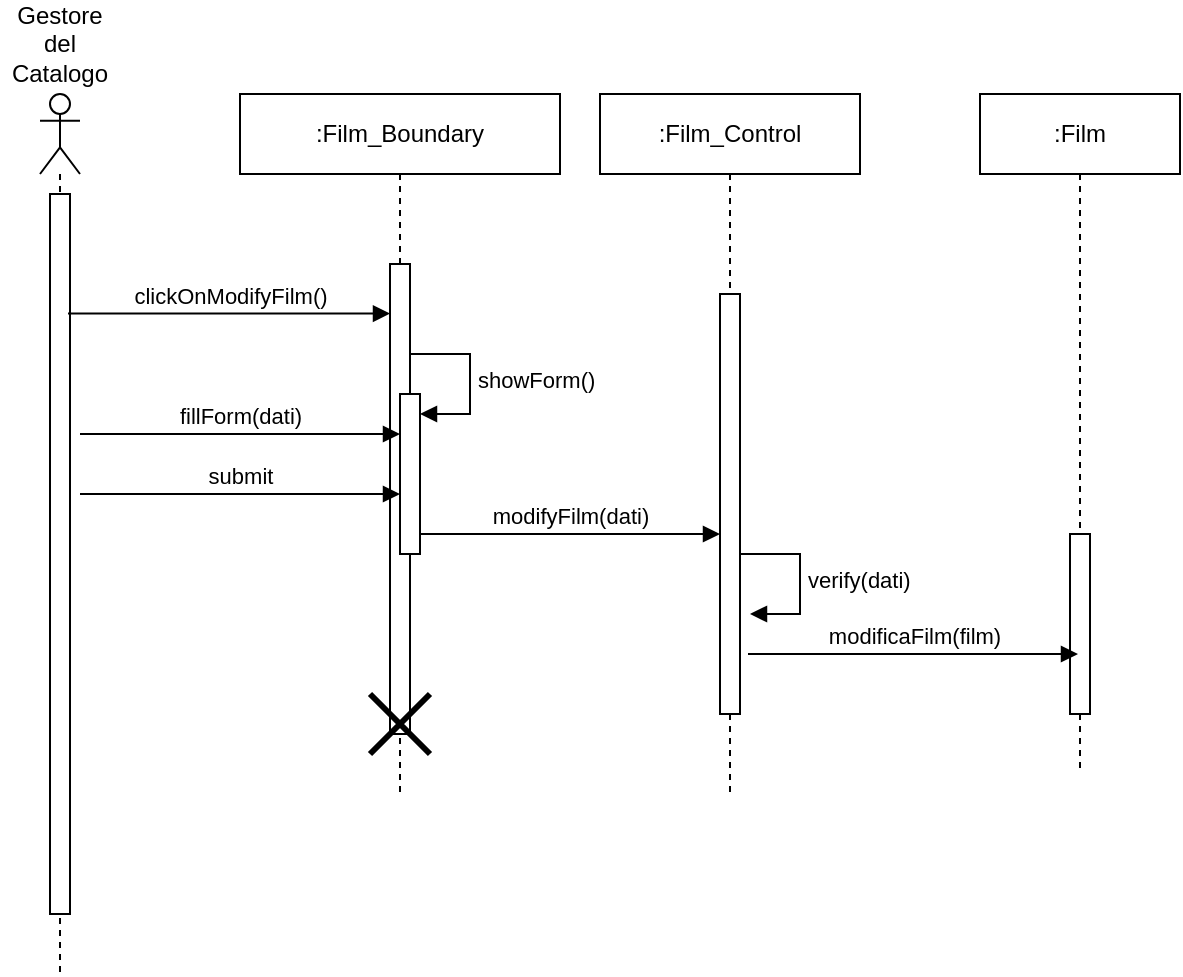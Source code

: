 <mxfile version="26.0.3">
  <diagram name="Page-1" id="zOEEpCLVx3BSE4MT3N1Z">
    <mxGraphModel dx="1129" dy="893" grid="1" gridSize="10" guides="1" tooltips="1" connect="1" arrows="1" fold="1" page="1" pageScale="1" pageWidth="827" pageHeight="1169" math="0" shadow="0">
      <root>
        <mxCell id="0" />
        <mxCell id="1" parent="0" />
        <mxCell id="m88zG1PSdtv8Twhl0nPQ-1" value="" style="shape=umlLifeline;perimeter=lifelinePerimeter;whiteSpace=wrap;html=1;container=1;dropTarget=0;collapsible=0;recursiveResize=0;outlineConnect=0;portConstraint=eastwest;newEdgeStyle={&quot;curved&quot;:0,&quot;rounded&quot;:0};participant=umlActor;" vertex="1" parent="1">
          <mxGeometry x="60" y="180" width="20" height="440" as="geometry" />
        </mxCell>
        <mxCell id="m88zG1PSdtv8Twhl0nPQ-2" value="" style="html=1;points=[[0,0,0,0,5],[0,1,0,0,-5],[1,0,0,0,5],[1,1,0,0,-5]];perimeter=orthogonalPerimeter;outlineConnect=0;targetShapes=umlLifeline;portConstraint=eastwest;newEdgeStyle={&quot;curved&quot;:0,&quot;rounded&quot;:0};" vertex="1" parent="m88zG1PSdtv8Twhl0nPQ-1">
          <mxGeometry x="5" y="50" width="10" height="360" as="geometry" />
        </mxCell>
        <mxCell id="m88zG1PSdtv8Twhl0nPQ-3" value="Gestore del Catalogo" style="text;html=1;align=center;verticalAlign=middle;whiteSpace=wrap;rounded=0;" vertex="1" parent="1">
          <mxGeometry x="40" y="140" width="60" height="30" as="geometry" />
        </mxCell>
        <mxCell id="m88zG1PSdtv8Twhl0nPQ-4" value="clickOnModifyFilm()" style="html=1;verticalAlign=bottom;endArrow=block;curved=0;rounded=0;exitX=0.8;exitY=0.166;exitDx=0;exitDy=0;exitPerimeter=0;" edge="1" parent="1" target="m88zG1PSdtv8Twhl0nPQ-6">
          <mxGeometry width="80" relative="1" as="geometry">
            <mxPoint x="74" y="289.76" as="sourcePoint" />
            <mxPoint x="230" y="290" as="targetPoint" />
          </mxGeometry>
        </mxCell>
        <mxCell id="m88zG1PSdtv8Twhl0nPQ-5" value=":Film_Boundary" style="shape=umlLifeline;perimeter=lifelinePerimeter;whiteSpace=wrap;html=1;container=1;dropTarget=0;collapsible=0;recursiveResize=0;outlineConnect=0;portConstraint=eastwest;newEdgeStyle={&quot;curved&quot;:0,&quot;rounded&quot;:0};" vertex="1" parent="1">
          <mxGeometry x="160" y="180" width="160" height="350" as="geometry" />
        </mxCell>
        <mxCell id="m88zG1PSdtv8Twhl0nPQ-6" value="" style="html=1;points=[[0,0,0,0,5],[0,1,0,0,-5],[1,0,0,0,5],[1,1,0,0,-5]];perimeter=orthogonalPerimeter;outlineConnect=0;targetShapes=umlLifeline;portConstraint=eastwest;newEdgeStyle={&quot;curved&quot;:0,&quot;rounded&quot;:0};" vertex="1" parent="m88zG1PSdtv8Twhl0nPQ-5">
          <mxGeometry x="75" y="85" width="10" height="235" as="geometry" />
        </mxCell>
        <mxCell id="m88zG1PSdtv8Twhl0nPQ-27" value="" style="html=1;points=[[0,0,0,0,5],[0,1,0,0,-5],[1,0,0,0,5],[1,1,0,0,-5]];perimeter=orthogonalPerimeter;outlineConnect=0;targetShapes=umlLifeline;portConstraint=eastwest;newEdgeStyle={&quot;curved&quot;:0,&quot;rounded&quot;:0};" vertex="1" parent="m88zG1PSdtv8Twhl0nPQ-5">
          <mxGeometry x="80" y="150" width="10" height="80" as="geometry" />
        </mxCell>
        <mxCell id="m88zG1PSdtv8Twhl0nPQ-28" value="showForm()" style="html=1;align=left;spacingLeft=2;endArrow=block;rounded=0;edgeStyle=orthogonalEdgeStyle;curved=0;rounded=0;" edge="1" target="m88zG1PSdtv8Twhl0nPQ-27" parent="m88zG1PSdtv8Twhl0nPQ-5">
          <mxGeometry relative="1" as="geometry">
            <mxPoint x="85" y="130" as="sourcePoint" />
            <Array as="points">
              <mxPoint x="115" y="160" />
            </Array>
          </mxGeometry>
        </mxCell>
        <mxCell id="m88zG1PSdtv8Twhl0nPQ-9" value=":Film_Control" style="shape=umlLifeline;perimeter=lifelinePerimeter;whiteSpace=wrap;html=1;container=1;dropTarget=0;collapsible=0;recursiveResize=0;outlineConnect=0;portConstraint=eastwest;newEdgeStyle={&quot;curved&quot;:0,&quot;rounded&quot;:0};" vertex="1" parent="1">
          <mxGeometry x="340" y="180" width="130" height="350" as="geometry" />
        </mxCell>
        <mxCell id="m88zG1PSdtv8Twhl0nPQ-10" value="" style="html=1;points=[[0,0,0,0,5],[0,1,0,0,-5],[1,0,0,0,5],[1,1,0,0,-5]];perimeter=orthogonalPerimeter;outlineConnect=0;targetShapes=umlLifeline;portConstraint=eastwest;newEdgeStyle={&quot;curved&quot;:0,&quot;rounded&quot;:0};" vertex="1" parent="m88zG1PSdtv8Twhl0nPQ-9">
          <mxGeometry x="60" y="100" width="10" height="210" as="geometry" />
        </mxCell>
        <mxCell id="m88zG1PSdtv8Twhl0nPQ-35" value="verify(dati)" style="html=1;align=left;spacingLeft=2;endArrow=block;rounded=0;edgeStyle=orthogonalEdgeStyle;curved=0;rounded=0;" edge="1" parent="m88zG1PSdtv8Twhl0nPQ-9">
          <mxGeometry relative="1" as="geometry">
            <mxPoint x="70" y="230" as="sourcePoint" />
            <Array as="points">
              <mxPoint x="100" y="260" />
            </Array>
            <mxPoint x="75" y="260" as="targetPoint" />
          </mxGeometry>
        </mxCell>
        <mxCell id="m88zG1PSdtv8Twhl0nPQ-12" value=":Film" style="shape=umlLifeline;perimeter=lifelinePerimeter;whiteSpace=wrap;html=1;container=1;dropTarget=0;collapsible=0;recursiveResize=0;outlineConnect=0;portConstraint=eastwest;newEdgeStyle={&quot;curved&quot;:0,&quot;rounded&quot;:0};" vertex="1" parent="1">
          <mxGeometry x="530" y="180" width="100" height="340" as="geometry" />
        </mxCell>
        <mxCell id="m88zG1PSdtv8Twhl0nPQ-13" value="" style="html=1;points=[[0,0,0,0,5],[0,1,0,0,-5],[1,0,0,0,5],[1,1,0,0,-5]];perimeter=orthogonalPerimeter;outlineConnect=0;targetShapes=umlLifeline;portConstraint=eastwest;newEdgeStyle={&quot;curved&quot;:0,&quot;rounded&quot;:0};" vertex="1" parent="m88zG1PSdtv8Twhl0nPQ-12">
          <mxGeometry x="45" y="220" width="10" height="90" as="geometry" />
        </mxCell>
        <mxCell id="m88zG1PSdtv8Twhl0nPQ-29" value="fillForm(dati)" style="html=1;verticalAlign=bottom;endArrow=block;curved=0;rounded=0;" edge="1" parent="1" target="m88zG1PSdtv8Twhl0nPQ-27">
          <mxGeometry width="80" relative="1" as="geometry">
            <mxPoint x="80" y="350" as="sourcePoint" />
            <mxPoint x="230" y="350" as="targetPoint" />
          </mxGeometry>
        </mxCell>
        <mxCell id="m88zG1PSdtv8Twhl0nPQ-7" value="" style="shape=umlDestroy;whiteSpace=wrap;html=1;strokeWidth=3;targetShapes=umlLifeline;" vertex="1" parent="1">
          <mxGeometry x="225" y="480" width="30" height="30" as="geometry" />
        </mxCell>
        <mxCell id="m88zG1PSdtv8Twhl0nPQ-31" value="modifyFilm(dati)" style="html=1;verticalAlign=bottom;endArrow=block;curved=0;rounded=0;" edge="1" parent="1" target="m88zG1PSdtv8Twhl0nPQ-10">
          <mxGeometry width="80" relative="1" as="geometry">
            <mxPoint x="250" y="400" as="sourcePoint" />
            <mxPoint x="380" y="400" as="targetPoint" />
          </mxGeometry>
        </mxCell>
        <mxCell id="m88zG1PSdtv8Twhl0nPQ-32" value="modificaFilm(film)" style="html=1;verticalAlign=bottom;endArrow=block;curved=0;rounded=0;" edge="1" parent="1">
          <mxGeometry x="0.006" width="80" relative="1" as="geometry">
            <mxPoint x="414" y="460" as="sourcePoint" />
            <mxPoint x="579" y="460" as="targetPoint" />
            <mxPoint as="offset" />
          </mxGeometry>
        </mxCell>
        <mxCell id="m88zG1PSdtv8Twhl0nPQ-33" value="submit" style="html=1;verticalAlign=bottom;endArrow=block;curved=0;rounded=0;" edge="1" parent="1">
          <mxGeometry width="80" relative="1" as="geometry">
            <mxPoint x="80" y="380" as="sourcePoint" />
            <mxPoint x="240" y="380" as="targetPoint" />
          </mxGeometry>
        </mxCell>
      </root>
    </mxGraphModel>
  </diagram>
</mxfile>
